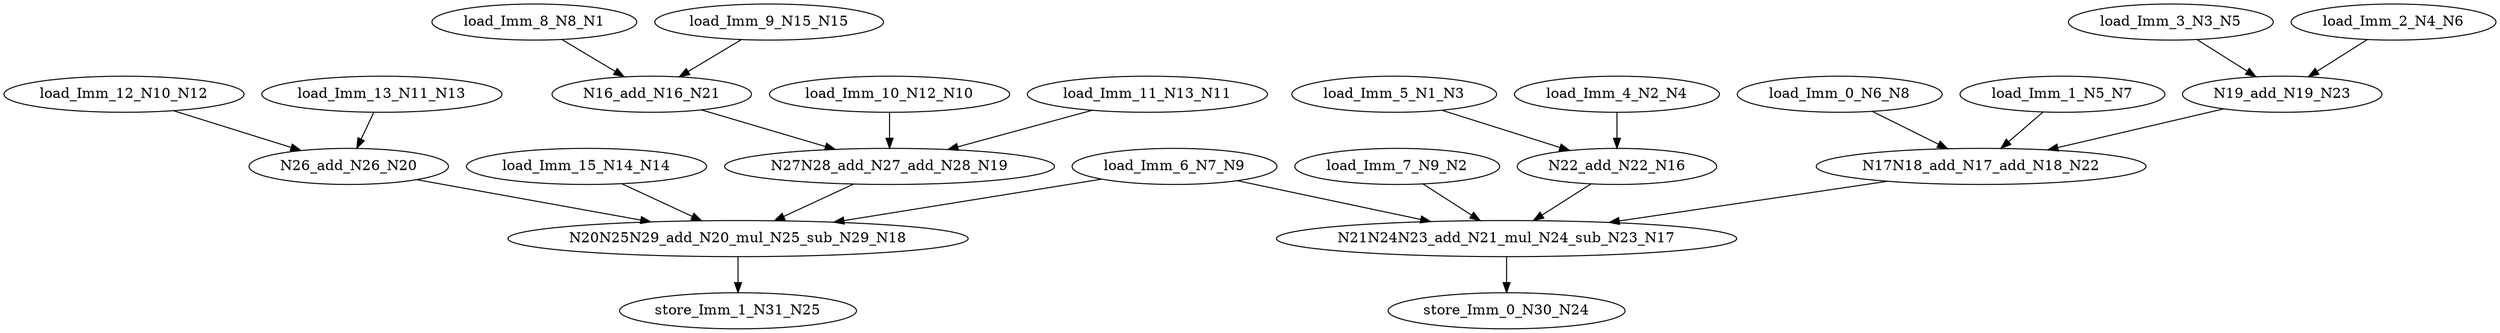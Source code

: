 digraph graphname {
N23 [color="black", ntype="operation", label="N19_add_N19_N23"];
N22 [color="black", ntype="operation", label="N17N18_add_N17_add_N18_N22"];
N21 [color="black", ntype="operation", label="N16_add_N16_N21"];
N20 [color="black", ntype="operation", label="N26_add_N26_N20"];
N25 [color="black", ntype="outvar", label="store_Imm_1_N31_N25"];
N24 [color="black", ntype="outvar", label="store_Imm_0_N30_N24"];
N8 [color="black", ntype="invar", label="load_Imm_0_N6_N8"];
N9 [color="black", ntype="invar", label="load_Imm_6_N7_N9"];
N1 [color="black", ntype="invar", label="load_Imm_8_N8_N1"];
N2 [color="black", ntype="invar", label="load_Imm_7_N9_N2"];
N3 [color="black", ntype="invar", label="load_Imm_5_N1_N3"];
N4 [color="black", ntype="invar", label="load_Imm_4_N2_N4"];
N5 [color="black", ntype="invar", label="load_Imm_3_N3_N5"];
N6 [color="black", ntype="invar", label="load_Imm_2_N4_N6"];
N7 [color="black", ntype="invar", label="load_Imm_1_N5_N7"];
N12 [color="black", ntype="invar", label="load_Imm_12_N10_N12"];
N13 [color="black", ntype="invar", label="load_Imm_13_N11_N13"];
N10 [color="black", ntype="invar", label="load_Imm_10_N12_N10"];
N11 [color="black", ntype="invar", label="load_Imm_11_N13_N11"];
N16 [color="black", ntype="operation", label="N22_add_N22_N16"];
N17 [color="black", ntype="operation", label="N21N24N23_add_N21_mul_N24_sub_N23_N17"];
N14 [color="black", ntype="invar", label="load_Imm_15_N14_N14"];
N15 [color="black", ntype="invar", label="load_Imm_9_N15_N15"];
N18 [color="black", ntype="operation", label="N20N25N29_add_N20_mul_N25_sub_N29_N18"];
N19 [color="black", ntype="operation", label="N27N28_add_N27_add_N28_N19"];
N23 -> N22;
N22 -> N17;
N21 -> N19;
N20 -> N18;
N8 -> N22;
N9 -> N17;
N9 -> N18;
N1 -> N21;
N2 -> N17;
N3 -> N16;
N4 -> N16;
N5 -> N23;
N6 -> N23;
N7 -> N22;
N12 -> N20;
N13 -> N20;
N10 -> N19;
N11 -> N19;
N16 -> N17;
N17 -> N24;
N14 -> N18;
N15 -> N21;
N18 -> N25;
N19 -> N18;
}
